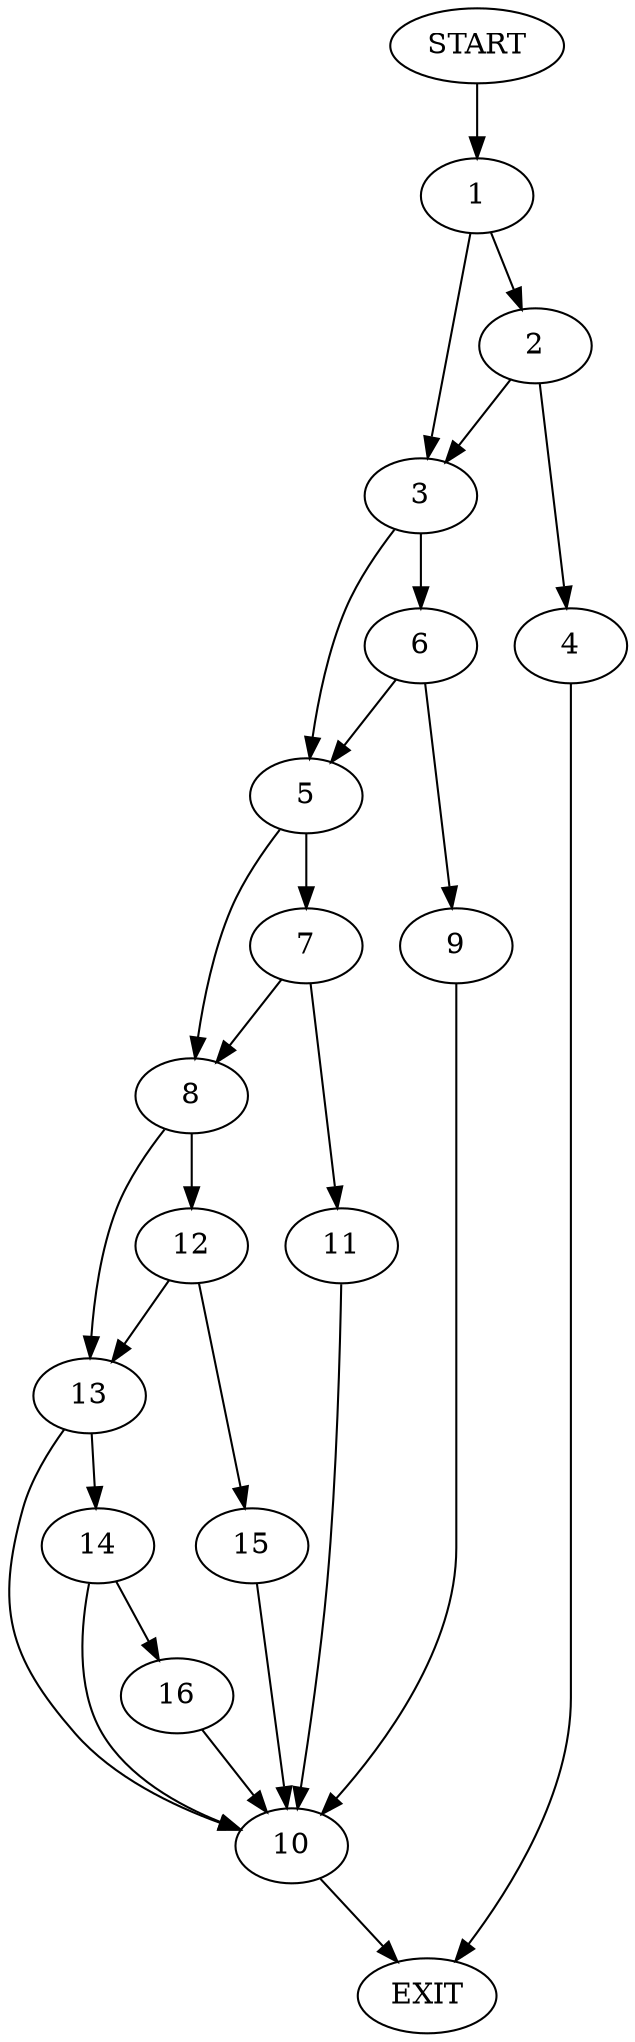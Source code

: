 digraph {
0 [label="START"]
17 [label="EXIT"]
0 -> 1
1 -> 2
1 -> 3
2 -> 4
2 -> 3
3 -> 5
3 -> 6
4 -> 17
5 -> 7
5 -> 8
6 -> 5
6 -> 9
9 -> 10
10 -> 17
7 -> 8
7 -> 11
8 -> 12
8 -> 13
11 -> 10
13 -> 10
13 -> 14
12 -> 15
12 -> 13
15 -> 10
14 -> 10
14 -> 16
16 -> 10
}
